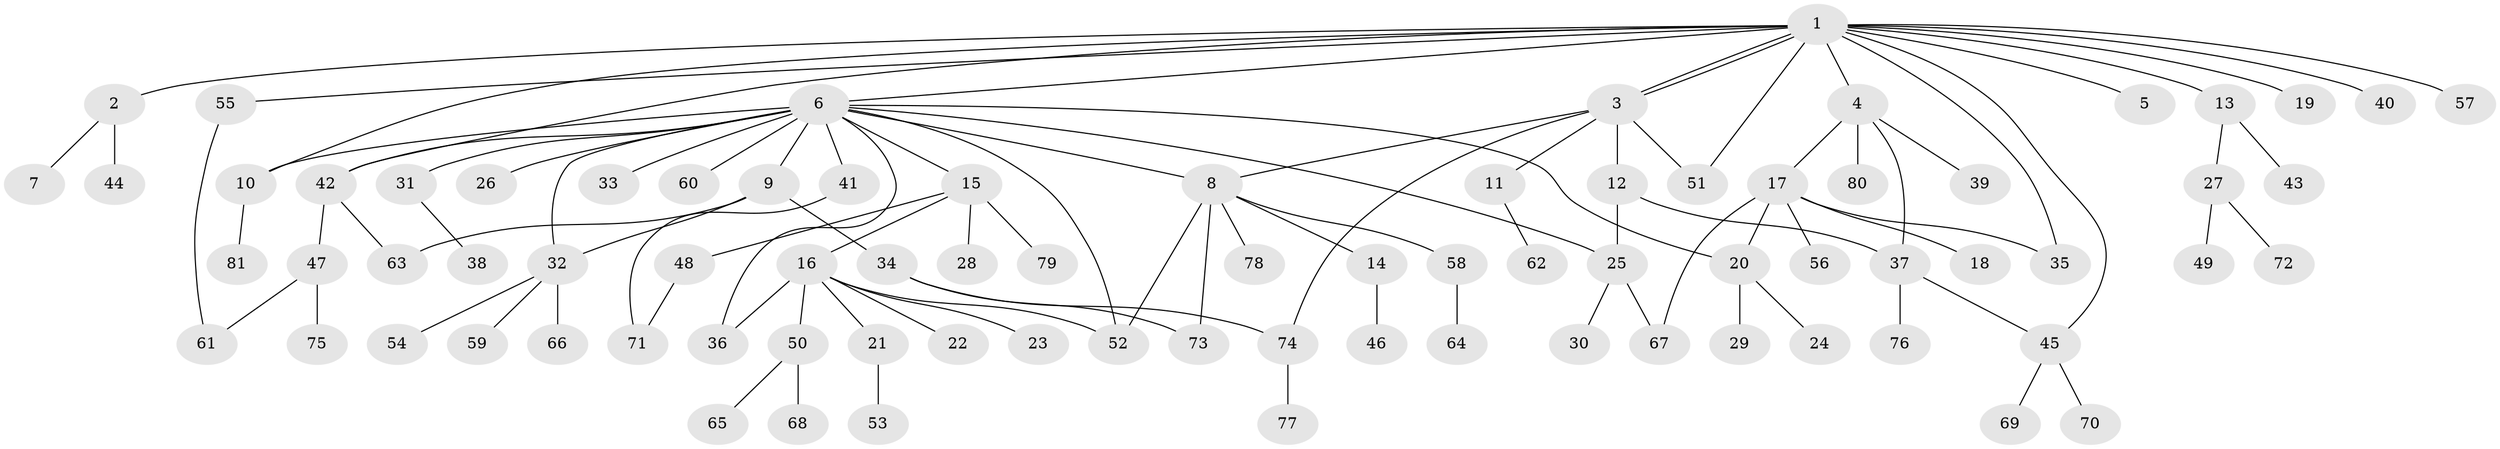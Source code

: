 // Generated by graph-tools (version 1.1) at 2025/14/03/09/25 04:14:29]
// undirected, 81 vertices, 100 edges
graph export_dot {
graph [start="1"]
  node [color=gray90,style=filled];
  1;
  2;
  3;
  4;
  5;
  6;
  7;
  8;
  9;
  10;
  11;
  12;
  13;
  14;
  15;
  16;
  17;
  18;
  19;
  20;
  21;
  22;
  23;
  24;
  25;
  26;
  27;
  28;
  29;
  30;
  31;
  32;
  33;
  34;
  35;
  36;
  37;
  38;
  39;
  40;
  41;
  42;
  43;
  44;
  45;
  46;
  47;
  48;
  49;
  50;
  51;
  52;
  53;
  54;
  55;
  56;
  57;
  58;
  59;
  60;
  61;
  62;
  63;
  64;
  65;
  66;
  67;
  68;
  69;
  70;
  71;
  72;
  73;
  74;
  75;
  76;
  77;
  78;
  79;
  80;
  81;
  1 -- 2;
  1 -- 3;
  1 -- 3;
  1 -- 4;
  1 -- 5;
  1 -- 6;
  1 -- 10;
  1 -- 13;
  1 -- 19;
  1 -- 35;
  1 -- 40;
  1 -- 42;
  1 -- 45;
  1 -- 51;
  1 -- 55;
  1 -- 57;
  2 -- 7;
  2 -- 44;
  3 -- 8;
  3 -- 11;
  3 -- 12;
  3 -- 51;
  3 -- 74;
  4 -- 17;
  4 -- 37;
  4 -- 39;
  4 -- 80;
  6 -- 8;
  6 -- 9;
  6 -- 10;
  6 -- 15;
  6 -- 20;
  6 -- 25;
  6 -- 26;
  6 -- 31;
  6 -- 32;
  6 -- 33;
  6 -- 36;
  6 -- 41;
  6 -- 42;
  6 -- 52;
  6 -- 60;
  8 -- 14;
  8 -- 52;
  8 -- 58;
  8 -- 73;
  8 -- 78;
  9 -- 32;
  9 -- 34;
  9 -- 63;
  10 -- 81;
  11 -- 62;
  12 -- 25;
  12 -- 37;
  13 -- 27;
  13 -- 43;
  14 -- 46;
  15 -- 16;
  15 -- 28;
  15 -- 48;
  15 -- 79;
  16 -- 21;
  16 -- 22;
  16 -- 23;
  16 -- 36;
  16 -- 50;
  16 -- 52;
  17 -- 18;
  17 -- 20;
  17 -- 35;
  17 -- 56;
  17 -- 67;
  20 -- 24;
  20 -- 29;
  21 -- 53;
  25 -- 30;
  25 -- 67;
  27 -- 49;
  27 -- 72;
  31 -- 38;
  32 -- 54;
  32 -- 59;
  32 -- 66;
  34 -- 73;
  34 -- 74;
  37 -- 45;
  37 -- 76;
  41 -- 71;
  42 -- 47;
  42 -- 63;
  45 -- 69;
  45 -- 70;
  47 -- 61;
  47 -- 75;
  48 -- 71;
  50 -- 65;
  50 -- 68;
  55 -- 61;
  58 -- 64;
  74 -- 77;
}
